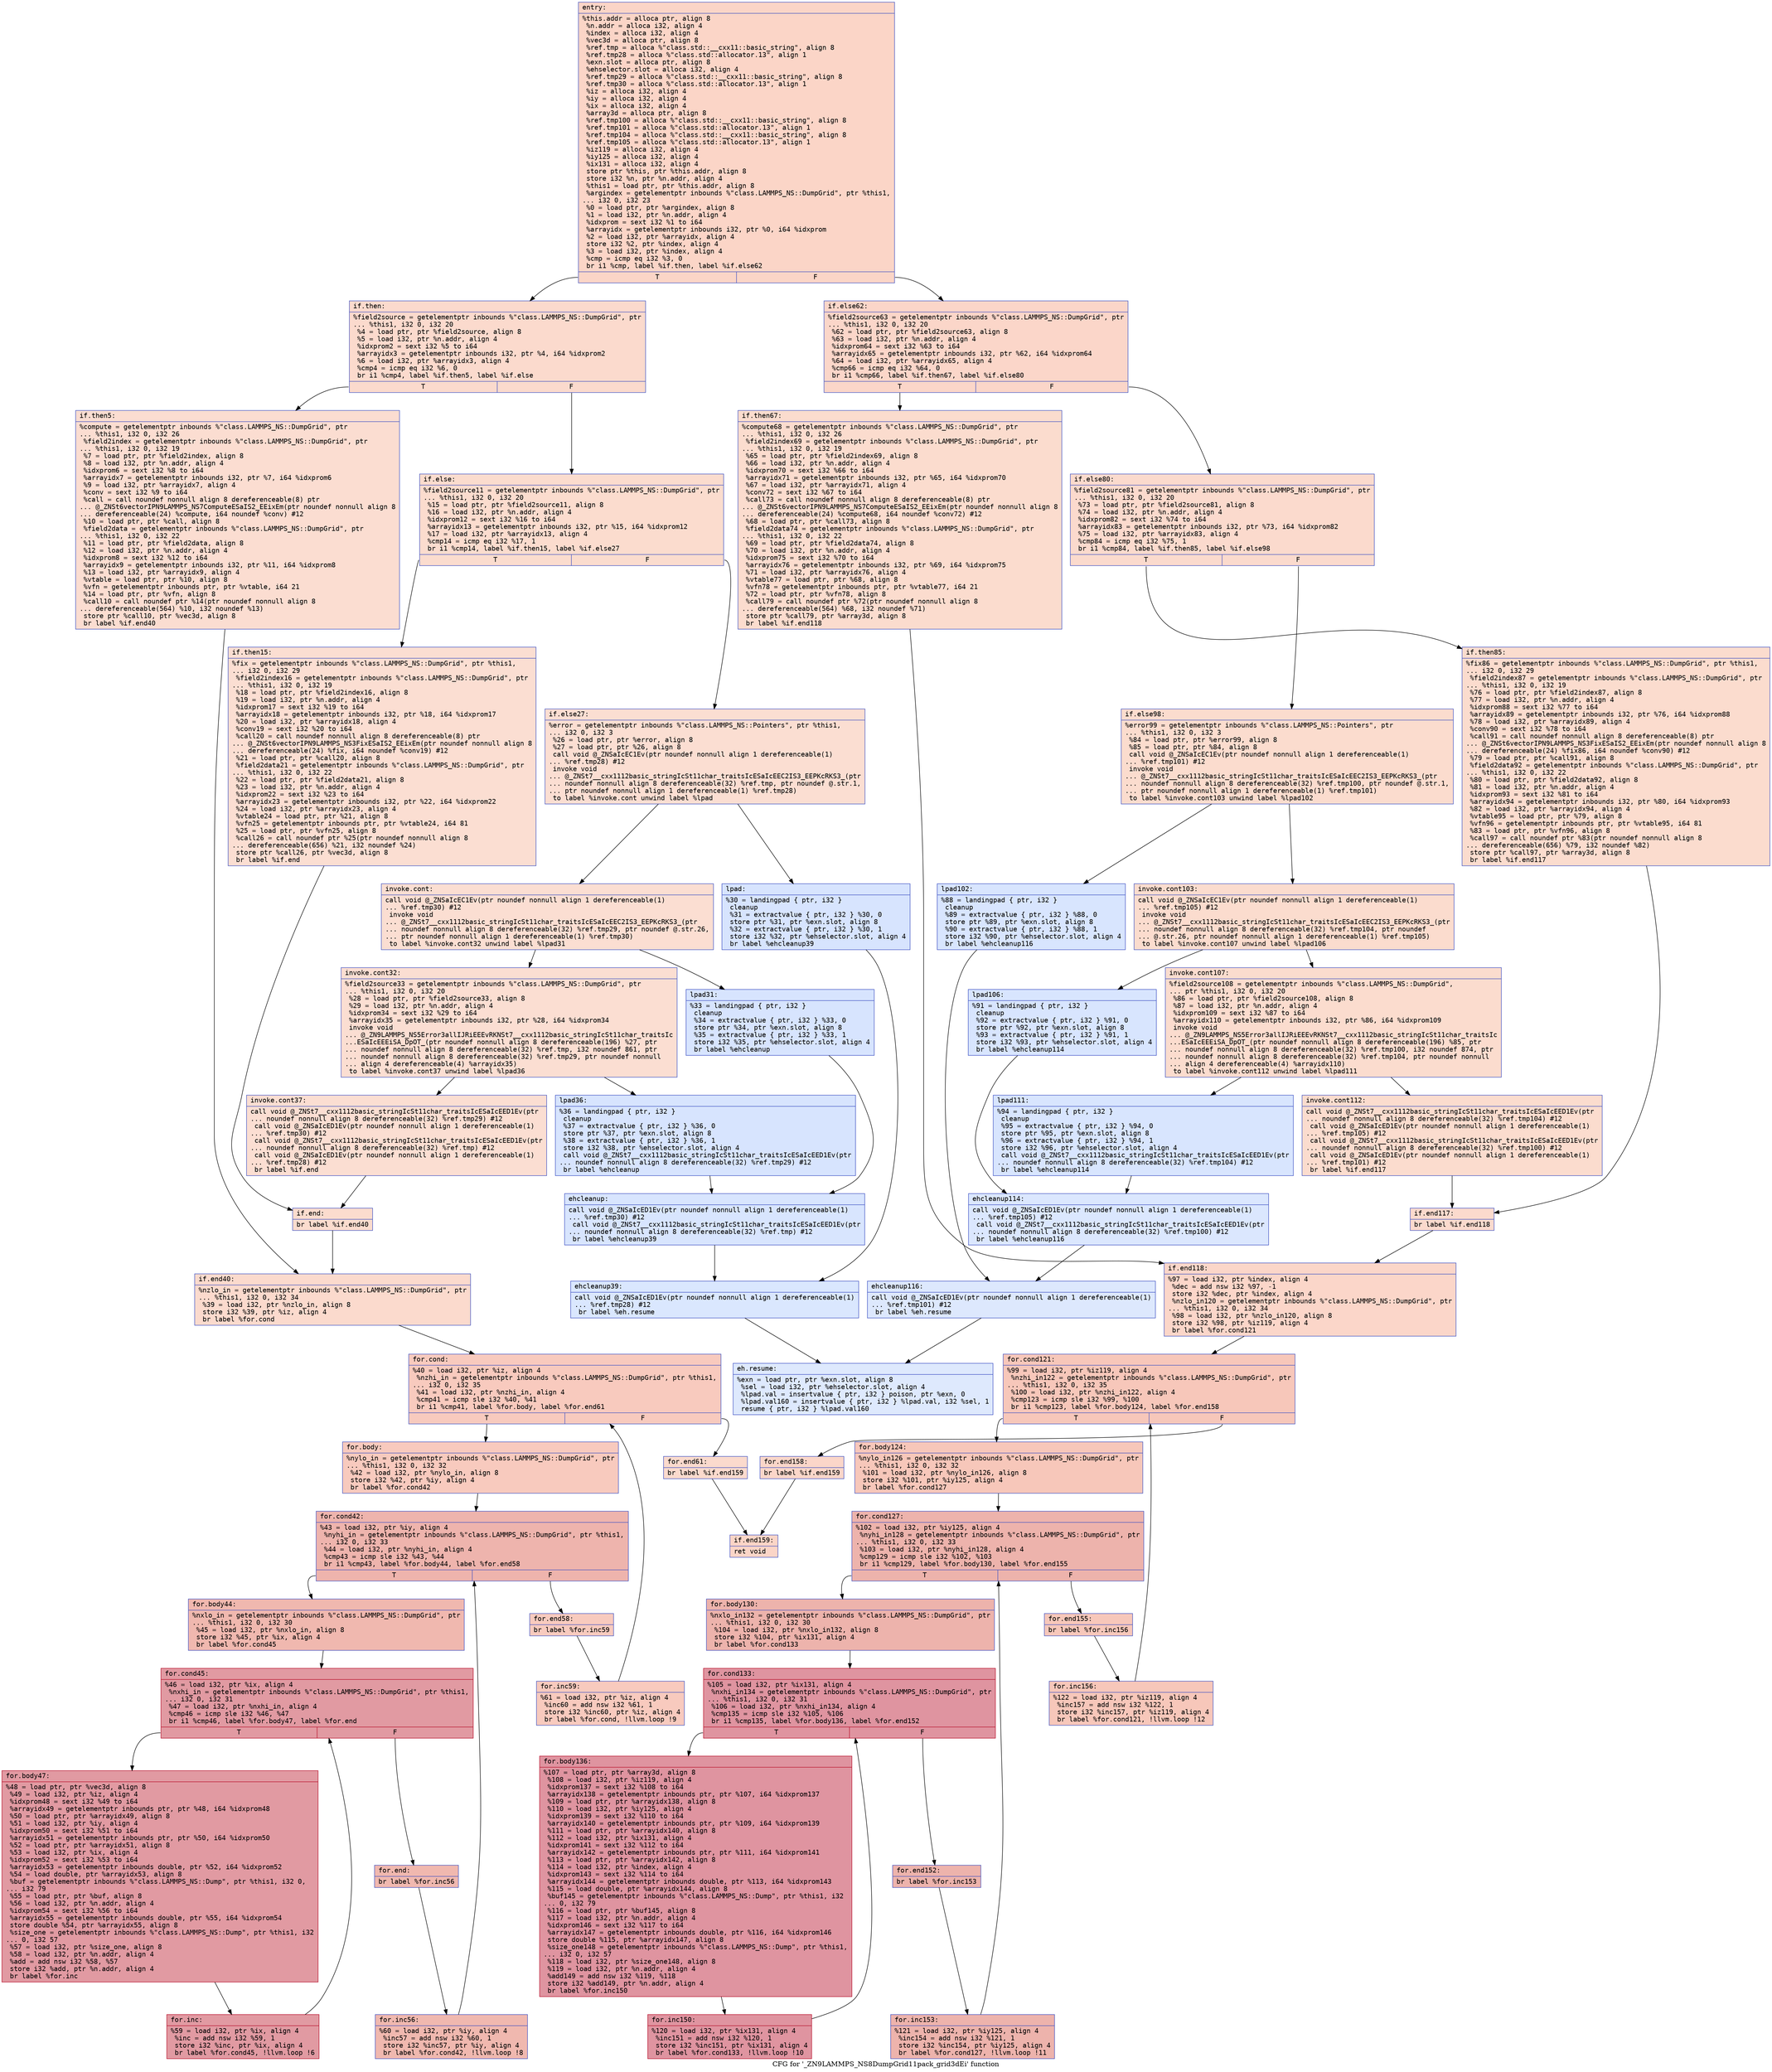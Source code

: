 digraph "CFG for '_ZN9LAMMPS_NS8DumpGrid11pack_grid3dEi' function" {
	label="CFG for '_ZN9LAMMPS_NS8DumpGrid11pack_grid3dEi' function";

	Node0x557f62ce13a0 [shape=record,color="#3d50c3ff", style=filled, fillcolor="#f5a08170" fontname="Courier",label="{entry:\l|  %this.addr = alloca ptr, align 8\l  %n.addr = alloca i32, align 4\l  %index = alloca i32, align 4\l  %vec3d = alloca ptr, align 8\l  %ref.tmp = alloca %\"class.std::__cxx11::basic_string\", align 8\l  %ref.tmp28 = alloca %\"class.std::allocator.13\", align 1\l  %exn.slot = alloca ptr, align 8\l  %ehselector.slot = alloca i32, align 4\l  %ref.tmp29 = alloca %\"class.std::__cxx11::basic_string\", align 8\l  %ref.tmp30 = alloca %\"class.std::allocator.13\", align 1\l  %iz = alloca i32, align 4\l  %iy = alloca i32, align 4\l  %ix = alloca i32, align 4\l  %array3d = alloca ptr, align 8\l  %ref.tmp100 = alloca %\"class.std::__cxx11::basic_string\", align 8\l  %ref.tmp101 = alloca %\"class.std::allocator.13\", align 1\l  %ref.tmp104 = alloca %\"class.std::__cxx11::basic_string\", align 8\l  %ref.tmp105 = alloca %\"class.std::allocator.13\", align 1\l  %iz119 = alloca i32, align 4\l  %iy125 = alloca i32, align 4\l  %ix131 = alloca i32, align 4\l  store ptr %this, ptr %this.addr, align 8\l  store i32 %n, ptr %n.addr, align 4\l  %this1 = load ptr, ptr %this.addr, align 8\l  %argindex = getelementptr inbounds %\"class.LAMMPS_NS::DumpGrid\", ptr %this1,\l... i32 0, i32 23\l  %0 = load ptr, ptr %argindex, align 8\l  %1 = load i32, ptr %n.addr, align 4\l  %idxprom = sext i32 %1 to i64\l  %arrayidx = getelementptr inbounds i32, ptr %0, i64 %idxprom\l  %2 = load i32, ptr %arrayidx, align 4\l  store i32 %2, ptr %index, align 4\l  %3 = load i32, ptr %index, align 4\l  %cmp = icmp eq i32 %3, 0\l  br i1 %cmp, label %if.then, label %if.else62\l|{<s0>T|<s1>F}}"];
	Node0x557f62ce13a0:s0 -> Node0x557f62ce43d0[tooltip="entry -> if.then\nProbability 37.50%" ];
	Node0x557f62ce13a0:s1 -> Node0x557f62ce4440[tooltip="entry -> if.else62\nProbability 62.50%" ];
	Node0x557f62ce43d0 [shape=record,color="#3d50c3ff", style=filled, fillcolor="#f7ac8e70" fontname="Courier",label="{if.then:\l|  %field2source = getelementptr inbounds %\"class.LAMMPS_NS::DumpGrid\", ptr\l... %this1, i32 0, i32 20\l  %4 = load ptr, ptr %field2source, align 8\l  %5 = load i32, ptr %n.addr, align 4\l  %idxprom2 = sext i32 %5 to i64\l  %arrayidx3 = getelementptr inbounds i32, ptr %4, i64 %idxprom2\l  %6 = load i32, ptr %arrayidx3, align 4\l  %cmp4 = icmp eq i32 %6, 0\l  br i1 %cmp4, label %if.then5, label %if.else\l|{<s0>T|<s1>F}}"];
	Node0x557f62ce43d0:s0 -> Node0x557f62ce4a00[tooltip="if.then -> if.then5\nProbability 37.50%" ];
	Node0x557f62ce43d0:s1 -> Node0x557f62ce4a80[tooltip="if.then -> if.else\nProbability 62.50%" ];
	Node0x557f62ce4a00 [shape=record,color="#3d50c3ff", style=filled, fillcolor="#f7b39670" fontname="Courier",label="{if.then5:\l|  %compute = getelementptr inbounds %\"class.LAMMPS_NS::DumpGrid\", ptr\l... %this1, i32 0, i32 26\l  %field2index = getelementptr inbounds %\"class.LAMMPS_NS::DumpGrid\", ptr\l... %this1, i32 0, i32 19\l  %7 = load ptr, ptr %field2index, align 8\l  %8 = load i32, ptr %n.addr, align 4\l  %idxprom6 = sext i32 %8 to i64\l  %arrayidx7 = getelementptr inbounds i32, ptr %7, i64 %idxprom6\l  %9 = load i32, ptr %arrayidx7, align 4\l  %conv = sext i32 %9 to i64\l  %call = call noundef nonnull align 8 dereferenceable(8) ptr\l... @_ZNSt6vectorIPN9LAMMPS_NS7ComputeESaIS2_EEixEm(ptr noundef nonnull align 8\l... dereferenceable(24) %compute, i64 noundef %conv) #12\l  %10 = load ptr, ptr %call, align 8\l  %field2data = getelementptr inbounds %\"class.LAMMPS_NS::DumpGrid\", ptr\l... %this1, i32 0, i32 22\l  %11 = load ptr, ptr %field2data, align 8\l  %12 = load i32, ptr %n.addr, align 4\l  %idxprom8 = sext i32 %12 to i64\l  %arrayidx9 = getelementptr inbounds i32, ptr %11, i64 %idxprom8\l  %13 = load i32, ptr %arrayidx9, align 4\l  %vtable = load ptr, ptr %10, align 8\l  %vfn = getelementptr inbounds ptr, ptr %vtable, i64 21\l  %14 = load ptr, ptr %vfn, align 8\l  %call10 = call noundef ptr %14(ptr noundef nonnull align 8\l... dereferenceable(564) %10, i32 noundef %13)\l  store ptr %call10, ptr %vec3d, align 8\l  br label %if.end40\l}"];
	Node0x557f62ce4a00 -> Node0x557f62ce3d70[tooltip="if.then5 -> if.end40\nProbability 100.00%" ];
	Node0x557f62ce4a80 [shape=record,color="#3d50c3ff", style=filled, fillcolor="#f7af9170" fontname="Courier",label="{if.else:\l|  %field2source11 = getelementptr inbounds %\"class.LAMMPS_NS::DumpGrid\", ptr\l... %this1, i32 0, i32 20\l  %15 = load ptr, ptr %field2source11, align 8\l  %16 = load i32, ptr %n.addr, align 4\l  %idxprom12 = sext i32 %16 to i64\l  %arrayidx13 = getelementptr inbounds i32, ptr %15, i64 %idxprom12\l  %17 = load i32, ptr %arrayidx13, align 4\l  %cmp14 = icmp eq i32 %17, 1\l  br i1 %cmp14, label %if.then15, label %if.else27\l|{<s0>T|<s1>F}}"];
	Node0x557f62ce4a80:s0 -> Node0x557f62ce6370[tooltip="if.else -> if.then15\nProbability 50.00%" ];
	Node0x557f62ce4a80:s1 -> Node0x557f62ce63f0[tooltip="if.else -> if.else27\nProbability 50.00%" ];
	Node0x557f62ce6370 [shape=record,color="#3d50c3ff", style=filled, fillcolor="#f7b59970" fontname="Courier",label="{if.then15:\l|  %fix = getelementptr inbounds %\"class.LAMMPS_NS::DumpGrid\", ptr %this1,\l... i32 0, i32 29\l  %field2index16 = getelementptr inbounds %\"class.LAMMPS_NS::DumpGrid\", ptr\l... %this1, i32 0, i32 19\l  %18 = load ptr, ptr %field2index16, align 8\l  %19 = load i32, ptr %n.addr, align 4\l  %idxprom17 = sext i32 %19 to i64\l  %arrayidx18 = getelementptr inbounds i32, ptr %18, i64 %idxprom17\l  %20 = load i32, ptr %arrayidx18, align 4\l  %conv19 = sext i32 %20 to i64\l  %call20 = call noundef nonnull align 8 dereferenceable(8) ptr\l... @_ZNSt6vectorIPN9LAMMPS_NS3FixESaIS2_EEixEm(ptr noundef nonnull align 8\l... dereferenceable(24) %fix, i64 noundef %conv19) #12\l  %21 = load ptr, ptr %call20, align 8\l  %field2data21 = getelementptr inbounds %\"class.LAMMPS_NS::DumpGrid\", ptr\l... %this1, i32 0, i32 22\l  %22 = load ptr, ptr %field2data21, align 8\l  %23 = load i32, ptr %n.addr, align 4\l  %idxprom22 = sext i32 %23 to i64\l  %arrayidx23 = getelementptr inbounds i32, ptr %22, i64 %idxprom22\l  %24 = load i32, ptr %arrayidx23, align 4\l  %vtable24 = load ptr, ptr %21, align 8\l  %vfn25 = getelementptr inbounds ptr, ptr %vtable24, i64 81\l  %25 = load ptr, ptr %vfn25, align 8\l  %call26 = call noundef ptr %25(ptr noundef nonnull align 8\l... dereferenceable(656) %21, i32 noundef %24)\l  store ptr %call26, ptr %vec3d, align 8\l  br label %if.end\l}"];
	Node0x557f62ce6370 -> Node0x557f62ce73e0[tooltip="if.then15 -> if.end\nProbability 100.00%" ];
	Node0x557f62ce63f0 [shape=record,color="#3d50c3ff", style=filled, fillcolor="#f7b59970" fontname="Courier",label="{if.else27:\l|  %error = getelementptr inbounds %\"class.LAMMPS_NS::Pointers\", ptr %this1,\l... i32 0, i32 3\l  %26 = load ptr, ptr %error, align 8\l  %27 = load ptr, ptr %26, align 8\l  call void @_ZNSaIcEC1Ev(ptr noundef nonnull align 1 dereferenceable(1)\l... %ref.tmp28) #12\l  invoke void\l... @_ZNSt7__cxx1112basic_stringIcSt11char_traitsIcESaIcEEC2IS3_EEPKcRKS3_(ptr\l... noundef nonnull align 8 dereferenceable(32) %ref.tmp, ptr noundef @.str.1,\l... ptr noundef nonnull align 1 dereferenceable(1) %ref.tmp28)\l          to label %invoke.cont unwind label %lpad\l}"];
	Node0x557f62ce63f0 -> Node0x557f62ce7800[tooltip="if.else27 -> invoke.cont\nProbability 100.00%" ];
	Node0x557f62ce63f0 -> Node0x557f62ce7880[tooltip="if.else27 -> lpad\nProbability 0.00%" ];
	Node0x557f62ce7800 [shape=record,color="#3d50c3ff", style=filled, fillcolor="#f7b59970" fontname="Courier",label="{invoke.cont:\l|  call void @_ZNSaIcEC1Ev(ptr noundef nonnull align 1 dereferenceable(1)\l... %ref.tmp30) #12\l  invoke void\l... @_ZNSt7__cxx1112basic_stringIcSt11char_traitsIcESaIcEEC2IS3_EEPKcRKS3_(ptr\l... noundef nonnull align 8 dereferenceable(32) %ref.tmp29, ptr noundef @.str.26,\l... ptr noundef nonnull align 1 dereferenceable(1) %ref.tmp30)\l          to label %invoke.cont32 unwind label %lpad31\l}"];
	Node0x557f62ce7800 -> Node0x557f62ce7ba0[tooltip="invoke.cont -> invoke.cont32\nProbability 100.00%" ];
	Node0x557f62ce7800 -> Node0x557f62ce7bf0[tooltip="invoke.cont -> lpad31\nProbability 0.00%" ];
	Node0x557f62ce7ba0 [shape=record,color="#3d50c3ff", style=filled, fillcolor="#f7b59970" fontname="Courier",label="{invoke.cont32:\l|  %field2source33 = getelementptr inbounds %\"class.LAMMPS_NS::DumpGrid\", ptr\l... %this1, i32 0, i32 20\l  %28 = load ptr, ptr %field2source33, align 8\l  %29 = load i32, ptr %n.addr, align 4\l  %idxprom34 = sext i32 %29 to i64\l  %arrayidx35 = getelementptr inbounds i32, ptr %28, i64 %idxprom34\l  invoke void\l... @_ZN9LAMMPS_NS5Error3allIJRiEEEvRKNSt7__cxx1112basic_stringIcSt11char_traitsIc\l...ESaIcEEEiSA_DpOT_(ptr noundef nonnull align 8 dereferenceable(196) %27, ptr\l... noundef nonnull align 8 dereferenceable(32) %ref.tmp, i32 noundef 861, ptr\l... noundef nonnull align 8 dereferenceable(32) %ref.tmp29, ptr noundef nonnull\l... align 4 dereferenceable(4) %arrayidx35)\l          to label %invoke.cont37 unwind label %lpad36\l}"];
	Node0x557f62ce7ba0 -> Node0x557f62ce7b50[tooltip="invoke.cont32 -> invoke.cont37\nProbability 100.00%" ];
	Node0x557f62ce7ba0 -> Node0x557f62ce8220[tooltip="invoke.cont32 -> lpad36\nProbability 0.00%" ];
	Node0x557f62ce7b50 [shape=record,color="#3d50c3ff", style=filled, fillcolor="#f7b59970" fontname="Courier",label="{invoke.cont37:\l|  call void @_ZNSt7__cxx1112basic_stringIcSt11char_traitsIcESaIcEED1Ev(ptr\l... noundef nonnull align 8 dereferenceable(32) %ref.tmp29) #12\l  call void @_ZNSaIcED1Ev(ptr noundef nonnull align 1 dereferenceable(1)\l... %ref.tmp30) #12\l  call void @_ZNSt7__cxx1112basic_stringIcSt11char_traitsIcESaIcEED1Ev(ptr\l... noundef nonnull align 8 dereferenceable(32) %ref.tmp) #12\l  call void @_ZNSaIcED1Ev(ptr noundef nonnull align 1 dereferenceable(1)\l... %ref.tmp28) #12\l  br label %if.end\l}"];
	Node0x557f62ce7b50 -> Node0x557f62ce73e0[tooltip="invoke.cont37 -> if.end\nProbability 100.00%" ];
	Node0x557f62ce7880 [shape=record,color="#3d50c3ff", style=filled, fillcolor="#a5c3fe70" fontname="Courier",label="{lpad:\l|  %30 = landingpad \{ ptr, i32 \}\l          cleanup\l  %31 = extractvalue \{ ptr, i32 \} %30, 0\l  store ptr %31, ptr %exn.slot, align 8\l  %32 = extractvalue \{ ptr, i32 \} %30, 1\l  store i32 %32, ptr %ehselector.slot, align 4\l  br label %ehcleanup39\l}"];
	Node0x557f62ce7880 -> Node0x557f62ce8bc0[tooltip="lpad -> ehcleanup39\nProbability 100.00%" ];
	Node0x557f62ce7bf0 [shape=record,color="#3d50c3ff", style=filled, fillcolor="#a5c3fe70" fontname="Courier",label="{lpad31:\l|  %33 = landingpad \{ ptr, i32 \}\l          cleanup\l  %34 = extractvalue \{ ptr, i32 \} %33, 0\l  store ptr %34, ptr %exn.slot, align 8\l  %35 = extractvalue \{ ptr, i32 \} %33, 1\l  store i32 %35, ptr %ehselector.slot, align 4\l  br label %ehcleanup\l}"];
	Node0x557f62ce7bf0 -> Node0x557f62ce8ec0[tooltip="lpad31 -> ehcleanup\nProbability 100.00%" ];
	Node0x557f62ce8220 [shape=record,color="#3d50c3ff", style=filled, fillcolor="#a5c3fe70" fontname="Courier",label="{lpad36:\l|  %36 = landingpad \{ ptr, i32 \}\l          cleanup\l  %37 = extractvalue \{ ptr, i32 \} %36, 0\l  store ptr %37, ptr %exn.slot, align 8\l  %38 = extractvalue \{ ptr, i32 \} %36, 1\l  store i32 %38, ptr %ehselector.slot, align 4\l  call void @_ZNSt7__cxx1112basic_stringIcSt11char_traitsIcESaIcEED1Ev(ptr\l... noundef nonnull align 8 dereferenceable(32) %ref.tmp29) #12\l  br label %ehcleanup\l}"];
	Node0x557f62ce8220 -> Node0x557f62ce8ec0[tooltip="lpad36 -> ehcleanup\nProbability 100.00%" ];
	Node0x557f62ce8ec0 [shape=record,color="#3d50c3ff", style=filled, fillcolor="#a7c5fe70" fontname="Courier",label="{ehcleanup:\l|  call void @_ZNSaIcED1Ev(ptr noundef nonnull align 1 dereferenceable(1)\l... %ref.tmp30) #12\l  call void @_ZNSt7__cxx1112basic_stringIcSt11char_traitsIcESaIcEED1Ev(ptr\l... noundef nonnull align 8 dereferenceable(32) %ref.tmp) #12\l  br label %ehcleanup39\l}"];
	Node0x557f62ce8ec0 -> Node0x557f62ce8bc0[tooltip="ehcleanup -> ehcleanup39\nProbability 100.00%" ];
	Node0x557f62ce8bc0 [shape=record,color="#3d50c3ff", style=filled, fillcolor="#abc8fd70" fontname="Courier",label="{ehcleanup39:\l|  call void @_ZNSaIcED1Ev(ptr noundef nonnull align 1 dereferenceable(1)\l... %ref.tmp28) #12\l  br label %eh.resume\l}"];
	Node0x557f62ce8bc0 -> Node0x557f62ce97d0[tooltip="ehcleanup39 -> eh.resume\nProbability 100.00%" ];
	Node0x557f62ce73e0 [shape=record,color="#3d50c3ff", style=filled, fillcolor="#f7af9170" fontname="Courier",label="{if.end:\l|  br label %if.end40\l}"];
	Node0x557f62ce73e0 -> Node0x557f62ce3d70[tooltip="if.end -> if.end40\nProbability 100.00%" ];
	Node0x557f62ce3d70 [shape=record,color="#3d50c3ff", style=filled, fillcolor="#f7ac8e70" fontname="Courier",label="{if.end40:\l|  %nzlo_in = getelementptr inbounds %\"class.LAMMPS_NS::DumpGrid\", ptr\l... %this1, i32 0, i32 34\l  %39 = load i32, ptr %nzlo_in, align 8\l  store i32 %39, ptr %iz, align 4\l  br label %for.cond\l}"];
	Node0x557f62ce3d70 -> Node0x557f62ce9ae0[tooltip="if.end40 -> for.cond\nProbability 100.00%" ];
	Node0x557f62ce9ae0 [shape=record,color="#3d50c3ff", style=filled, fillcolor="#ef886b70" fontname="Courier",label="{for.cond:\l|  %40 = load i32, ptr %iz, align 4\l  %nzhi_in = getelementptr inbounds %\"class.LAMMPS_NS::DumpGrid\", ptr %this1,\l... i32 0, i32 35\l  %41 = load i32, ptr %nzhi_in, align 4\l  %cmp41 = icmp sle i32 %40, %41\l  br i1 %cmp41, label %for.body, label %for.end61\l|{<s0>T|<s1>F}}"];
	Node0x557f62ce9ae0:s0 -> Node0x557f62ce9e60[tooltip="for.cond -> for.body\nProbability 96.88%" ];
	Node0x557f62ce9ae0:s1 -> Node0x557f62ce9ee0[tooltip="for.cond -> for.end61\nProbability 3.12%" ];
	Node0x557f62ce9e60 [shape=record,color="#3d50c3ff", style=filled, fillcolor="#ef886b70" fontname="Courier",label="{for.body:\l|  %nylo_in = getelementptr inbounds %\"class.LAMMPS_NS::DumpGrid\", ptr\l... %this1, i32 0, i32 32\l  %42 = load i32, ptr %nylo_in, align 8\l  store i32 %42, ptr %iy, align 4\l  br label %for.cond42\l}"];
	Node0x557f62ce9e60 -> Node0x557f62cea210[tooltip="for.body -> for.cond42\nProbability 100.00%" ];
	Node0x557f62cea210 [shape=record,color="#3d50c3ff", style=filled, fillcolor="#d8564670" fontname="Courier",label="{for.cond42:\l|  %43 = load i32, ptr %iy, align 4\l  %nyhi_in = getelementptr inbounds %\"class.LAMMPS_NS::DumpGrid\", ptr %this1,\l... i32 0, i32 33\l  %44 = load i32, ptr %nyhi_in, align 4\l  %cmp43 = icmp sle i32 %43, %44\l  br i1 %cmp43, label %for.body44, label %for.end58\l|{<s0>T|<s1>F}}"];
	Node0x557f62cea210:s0 -> Node0x557f62cea590[tooltip="for.cond42 -> for.body44\nProbability 96.88%" ];
	Node0x557f62cea210:s1 -> Node0x557f62cea610[tooltip="for.cond42 -> for.end58\nProbability 3.12%" ];
	Node0x557f62cea590 [shape=record,color="#3d50c3ff", style=filled, fillcolor="#dc5d4a70" fontname="Courier",label="{for.body44:\l|  %nxlo_in = getelementptr inbounds %\"class.LAMMPS_NS::DumpGrid\", ptr\l... %this1, i32 0, i32 30\l  %45 = load i32, ptr %nxlo_in, align 8\l  store i32 %45, ptr %ix, align 4\l  br label %for.cond45\l}"];
	Node0x557f62cea590 -> Node0x557f62cea940[tooltip="for.body44 -> for.cond45\nProbability 100.00%" ];
	Node0x557f62cea940 [shape=record,color="#b70d28ff", style=filled, fillcolor="#bb1b2c70" fontname="Courier",label="{for.cond45:\l|  %46 = load i32, ptr %ix, align 4\l  %nxhi_in = getelementptr inbounds %\"class.LAMMPS_NS::DumpGrid\", ptr %this1,\l... i32 0, i32 31\l  %47 = load i32, ptr %nxhi_in, align 4\l  %cmp46 = icmp sle i32 %46, %47\l  br i1 %cmp46, label %for.body47, label %for.end\l|{<s0>T|<s1>F}}"];
	Node0x557f62cea940:s0 -> Node0x557f62ce5b80[tooltip="for.cond45 -> for.body47\nProbability 96.88%" ];
	Node0x557f62cea940:s1 -> Node0x557f62ce5c00[tooltip="for.cond45 -> for.end\nProbability 3.12%" ];
	Node0x557f62ce5b80 [shape=record,color="#b70d28ff", style=filled, fillcolor="#bb1b2c70" fontname="Courier",label="{for.body47:\l|  %48 = load ptr, ptr %vec3d, align 8\l  %49 = load i32, ptr %iz, align 4\l  %idxprom48 = sext i32 %49 to i64\l  %arrayidx49 = getelementptr inbounds ptr, ptr %48, i64 %idxprom48\l  %50 = load ptr, ptr %arrayidx49, align 8\l  %51 = load i32, ptr %iy, align 4\l  %idxprom50 = sext i32 %51 to i64\l  %arrayidx51 = getelementptr inbounds ptr, ptr %50, i64 %idxprom50\l  %52 = load ptr, ptr %arrayidx51, align 8\l  %53 = load i32, ptr %ix, align 4\l  %idxprom52 = sext i32 %53 to i64\l  %arrayidx53 = getelementptr inbounds double, ptr %52, i64 %idxprom52\l  %54 = load double, ptr %arrayidx53, align 8\l  %buf = getelementptr inbounds %\"class.LAMMPS_NS::Dump\", ptr %this1, i32 0,\l... i32 79\l  %55 = load ptr, ptr %buf, align 8\l  %56 = load i32, ptr %n.addr, align 4\l  %idxprom54 = sext i32 %56 to i64\l  %arrayidx55 = getelementptr inbounds double, ptr %55, i64 %idxprom54\l  store double %54, ptr %arrayidx55, align 8\l  %size_one = getelementptr inbounds %\"class.LAMMPS_NS::Dump\", ptr %this1, i32\l... 0, i32 57\l  %57 = load i32, ptr %size_one, align 8\l  %58 = load i32, ptr %n.addr, align 4\l  %add = add nsw i32 %58, %57\l  store i32 %add, ptr %n.addr, align 4\l  br label %for.inc\l}"];
	Node0x557f62ce5b80 -> Node0x557f62cecbd0[tooltip="for.body47 -> for.inc\nProbability 100.00%" ];
	Node0x557f62cecbd0 [shape=record,color="#b70d28ff", style=filled, fillcolor="#bb1b2c70" fontname="Courier",label="{for.inc:\l|  %59 = load i32, ptr %ix, align 4\l  %inc = add nsw i32 %59, 1\l  store i32 %inc, ptr %ix, align 4\l  br label %for.cond45, !llvm.loop !6\l}"];
	Node0x557f62cecbd0 -> Node0x557f62cea940[tooltip="for.inc -> for.cond45\nProbability 100.00%" ];
	Node0x557f62ce5c00 [shape=record,color="#3d50c3ff", style=filled, fillcolor="#dc5d4a70" fontname="Courier",label="{for.end:\l|  br label %for.inc56\l}"];
	Node0x557f62ce5c00 -> Node0x557f62cecfc0[tooltip="for.end -> for.inc56\nProbability 100.00%" ];
	Node0x557f62cecfc0 [shape=record,color="#3d50c3ff", style=filled, fillcolor="#dc5d4a70" fontname="Courier",label="{for.inc56:\l|  %60 = load i32, ptr %iy, align 4\l  %inc57 = add nsw i32 %60, 1\l  store i32 %inc57, ptr %iy, align 4\l  br label %for.cond42, !llvm.loop !8\l}"];
	Node0x557f62cecfc0 -> Node0x557f62cea210[tooltip="for.inc56 -> for.cond42\nProbability 100.00%" ];
	Node0x557f62cea610 [shape=record,color="#3d50c3ff", style=filled, fillcolor="#ef886b70" fontname="Courier",label="{for.end58:\l|  br label %for.inc59\l}"];
	Node0x557f62cea610 -> Node0x557f62ced440[tooltip="for.end58 -> for.inc59\nProbability 100.00%" ];
	Node0x557f62ced440 [shape=record,color="#3d50c3ff", style=filled, fillcolor="#ef886b70" fontname="Courier",label="{for.inc59:\l|  %61 = load i32, ptr %iz, align 4\l  %inc60 = add nsw i32 %61, 1\l  store i32 %inc60, ptr %iz, align 4\l  br label %for.cond, !llvm.loop !9\l}"];
	Node0x557f62ced440 -> Node0x557f62ce9ae0[tooltip="for.inc59 -> for.cond\nProbability 100.00%" ];
	Node0x557f62ce9ee0 [shape=record,color="#3d50c3ff", style=filled, fillcolor="#f7ac8e70" fontname="Courier",label="{for.end61:\l|  br label %if.end159\l}"];
	Node0x557f62ce9ee0 -> Node0x557f62ced8c0[tooltip="for.end61 -> if.end159\nProbability 100.00%" ];
	Node0x557f62ce4440 [shape=record,color="#3d50c3ff", style=filled, fillcolor="#f6a38570" fontname="Courier",label="{if.else62:\l|  %field2source63 = getelementptr inbounds %\"class.LAMMPS_NS::DumpGrid\", ptr\l... %this1, i32 0, i32 20\l  %62 = load ptr, ptr %field2source63, align 8\l  %63 = load i32, ptr %n.addr, align 4\l  %idxprom64 = sext i32 %63 to i64\l  %arrayidx65 = getelementptr inbounds i32, ptr %62, i64 %idxprom64\l  %64 = load i32, ptr %arrayidx65, align 4\l  %cmp66 = icmp eq i32 %64, 0\l  br i1 %cmp66, label %if.then67, label %if.else80\l|{<s0>T|<s1>F}}"];
	Node0x557f62ce4440:s0 -> Node0x557f62cede40[tooltip="if.else62 -> if.then67\nProbability 37.50%" ];
	Node0x557f62ce4440:s1 -> Node0x557f62cedec0[tooltip="if.else62 -> if.else80\nProbability 62.50%" ];
	Node0x557f62cede40 [shape=record,color="#3d50c3ff", style=filled, fillcolor="#f7af9170" fontname="Courier",label="{if.then67:\l|  %compute68 = getelementptr inbounds %\"class.LAMMPS_NS::DumpGrid\", ptr\l... %this1, i32 0, i32 26\l  %field2index69 = getelementptr inbounds %\"class.LAMMPS_NS::DumpGrid\", ptr\l... %this1, i32 0, i32 19\l  %65 = load ptr, ptr %field2index69, align 8\l  %66 = load i32, ptr %n.addr, align 4\l  %idxprom70 = sext i32 %66 to i64\l  %arrayidx71 = getelementptr inbounds i32, ptr %65, i64 %idxprom70\l  %67 = load i32, ptr %arrayidx71, align 4\l  %conv72 = sext i32 %67 to i64\l  %call73 = call noundef nonnull align 8 dereferenceable(8) ptr\l... @_ZNSt6vectorIPN9LAMMPS_NS7ComputeESaIS2_EEixEm(ptr noundef nonnull align 8\l... dereferenceable(24) %compute68, i64 noundef %conv72) #12\l  %68 = load ptr, ptr %call73, align 8\l  %field2data74 = getelementptr inbounds %\"class.LAMMPS_NS::DumpGrid\", ptr\l... %this1, i32 0, i32 22\l  %69 = load ptr, ptr %field2data74, align 8\l  %70 = load i32, ptr %n.addr, align 4\l  %idxprom75 = sext i32 %70 to i64\l  %arrayidx76 = getelementptr inbounds i32, ptr %69, i64 %idxprom75\l  %71 = load i32, ptr %arrayidx76, align 4\l  %vtable77 = load ptr, ptr %68, align 8\l  %vfn78 = getelementptr inbounds ptr, ptr %vtable77, i64 21\l  %72 = load ptr, ptr %vfn78, align 8\l  %call79 = call noundef ptr %72(ptr noundef nonnull align 8\l... dereferenceable(564) %68, i32 noundef %71)\l  store ptr %call79, ptr %array3d, align 8\l  br label %if.end118\l}"];
	Node0x557f62cede40 -> Node0x557f62ceef60[tooltip="if.then67 -> if.end118\nProbability 100.00%" ];
	Node0x557f62cedec0 [shape=record,color="#3d50c3ff", style=filled, fillcolor="#f7ac8e70" fontname="Courier",label="{if.else80:\l|  %field2source81 = getelementptr inbounds %\"class.LAMMPS_NS::DumpGrid\", ptr\l... %this1, i32 0, i32 20\l  %73 = load ptr, ptr %field2source81, align 8\l  %74 = load i32, ptr %n.addr, align 4\l  %idxprom82 = sext i32 %74 to i64\l  %arrayidx83 = getelementptr inbounds i32, ptr %73, i64 %idxprom82\l  %75 = load i32, ptr %arrayidx83, align 4\l  %cmp84 = icmp eq i32 %75, 1\l  br i1 %cmp84, label %if.then85, label %if.else98\l|{<s0>T|<s1>F}}"];
	Node0x557f62cedec0:s0 -> Node0x557f62cef4c0[tooltip="if.else80 -> if.then85\nProbability 50.00%" ];
	Node0x557f62cedec0:s1 -> Node0x557f62cef540[tooltip="if.else80 -> if.else98\nProbability 50.00%" ];
	Node0x557f62cef4c0 [shape=record,color="#3d50c3ff", style=filled, fillcolor="#f7af9170" fontname="Courier",label="{if.then85:\l|  %fix86 = getelementptr inbounds %\"class.LAMMPS_NS::DumpGrid\", ptr %this1,\l... i32 0, i32 29\l  %field2index87 = getelementptr inbounds %\"class.LAMMPS_NS::DumpGrid\", ptr\l... %this1, i32 0, i32 19\l  %76 = load ptr, ptr %field2index87, align 8\l  %77 = load i32, ptr %n.addr, align 4\l  %idxprom88 = sext i32 %77 to i64\l  %arrayidx89 = getelementptr inbounds i32, ptr %76, i64 %idxprom88\l  %78 = load i32, ptr %arrayidx89, align 4\l  %conv90 = sext i32 %78 to i64\l  %call91 = call noundef nonnull align 8 dereferenceable(8) ptr\l... @_ZNSt6vectorIPN9LAMMPS_NS3FixESaIS2_EEixEm(ptr noundef nonnull align 8\l... dereferenceable(24) %fix86, i64 noundef %conv90) #12\l  %79 = load ptr, ptr %call91, align 8\l  %field2data92 = getelementptr inbounds %\"class.LAMMPS_NS::DumpGrid\", ptr\l... %this1, i32 0, i32 22\l  %80 = load ptr, ptr %field2data92, align 8\l  %81 = load i32, ptr %n.addr, align 4\l  %idxprom93 = sext i32 %81 to i64\l  %arrayidx94 = getelementptr inbounds i32, ptr %80, i64 %idxprom93\l  %82 = load i32, ptr %arrayidx94, align 4\l  %vtable95 = load ptr, ptr %79, align 8\l  %vfn96 = getelementptr inbounds ptr, ptr %vtable95, i64 81\l  %83 = load ptr, ptr %vfn96, align 8\l  %call97 = call noundef ptr %83(ptr noundef nonnull align 8\l... dereferenceable(656) %79, i32 noundef %82)\l  store ptr %call97, ptr %array3d, align 8\l  br label %if.end117\l}"];
	Node0x557f62cef4c0 -> Node0x557f62cf0550[tooltip="if.then85 -> if.end117\nProbability 100.00%" ];
	Node0x557f62cef540 [shape=record,color="#3d50c3ff", style=filled, fillcolor="#f7af9170" fontname="Courier",label="{if.else98:\l|  %error99 = getelementptr inbounds %\"class.LAMMPS_NS::Pointers\", ptr\l... %this1, i32 0, i32 3\l  %84 = load ptr, ptr %error99, align 8\l  %85 = load ptr, ptr %84, align 8\l  call void @_ZNSaIcEC1Ev(ptr noundef nonnull align 1 dereferenceable(1)\l... %ref.tmp101) #12\l  invoke void\l... @_ZNSt7__cxx1112basic_stringIcSt11char_traitsIcESaIcEEC2IS3_EEPKcRKS3_(ptr\l... noundef nonnull align 8 dereferenceable(32) %ref.tmp100, ptr noundef @.str.1,\l... ptr noundef nonnull align 1 dereferenceable(1) %ref.tmp101)\l          to label %invoke.cont103 unwind label %lpad102\l}"];
	Node0x557f62cef540 -> Node0x557f62cf0980[tooltip="if.else98 -> invoke.cont103\nProbability 100.00%" ];
	Node0x557f62cef540 -> Node0x557f62cf0a00[tooltip="if.else98 -> lpad102\nProbability 0.00%" ];
	Node0x557f62cf0980 [shape=record,color="#3d50c3ff", style=filled, fillcolor="#f7af9170" fontname="Courier",label="{invoke.cont103:\l|  call void @_ZNSaIcEC1Ev(ptr noundef nonnull align 1 dereferenceable(1)\l... %ref.tmp105) #12\l  invoke void\l... @_ZNSt7__cxx1112basic_stringIcSt11char_traitsIcESaIcEEC2IS3_EEPKcRKS3_(ptr\l... noundef nonnull align 8 dereferenceable(32) %ref.tmp104, ptr noundef\l... @.str.26, ptr noundef nonnull align 1 dereferenceable(1) %ref.tmp105)\l          to label %invoke.cont107 unwind label %lpad106\l}"];
	Node0x557f62cf0980 -> Node0x557f62cf0d20[tooltip="invoke.cont103 -> invoke.cont107\nProbability 100.00%" ];
	Node0x557f62cf0980 -> Node0x557f62cf0d70[tooltip="invoke.cont103 -> lpad106\nProbability 0.00%" ];
	Node0x557f62cf0d20 [shape=record,color="#3d50c3ff", style=filled, fillcolor="#f7af9170" fontname="Courier",label="{invoke.cont107:\l|  %field2source108 = getelementptr inbounds %\"class.LAMMPS_NS::DumpGrid\",\l... ptr %this1, i32 0, i32 20\l  %86 = load ptr, ptr %field2source108, align 8\l  %87 = load i32, ptr %n.addr, align 4\l  %idxprom109 = sext i32 %87 to i64\l  %arrayidx110 = getelementptr inbounds i32, ptr %86, i64 %idxprom109\l  invoke void\l... @_ZN9LAMMPS_NS5Error3allIJRiEEEvRKNSt7__cxx1112basic_stringIcSt11char_traitsIc\l...ESaIcEEEiSA_DpOT_(ptr noundef nonnull align 8 dereferenceable(196) %85, ptr\l... noundef nonnull align 8 dereferenceable(32) %ref.tmp100, i32 noundef 874, ptr\l... noundef nonnull align 8 dereferenceable(32) %ref.tmp104, ptr noundef nonnull\l... align 4 dereferenceable(4) %arrayidx110)\l          to label %invoke.cont112 unwind label %lpad111\l}"];
	Node0x557f62cf0d20 -> Node0x557f62cf0cd0[tooltip="invoke.cont107 -> invoke.cont112\nProbability 100.00%" ];
	Node0x557f62cf0d20 -> Node0x557f62cf1400[tooltip="invoke.cont107 -> lpad111\nProbability 0.00%" ];
	Node0x557f62cf0cd0 [shape=record,color="#3d50c3ff", style=filled, fillcolor="#f7af9170" fontname="Courier",label="{invoke.cont112:\l|  call void @_ZNSt7__cxx1112basic_stringIcSt11char_traitsIcESaIcEED1Ev(ptr\l... noundef nonnull align 8 dereferenceable(32) %ref.tmp104) #12\l  call void @_ZNSaIcED1Ev(ptr noundef nonnull align 1 dereferenceable(1)\l... %ref.tmp105) #12\l  call void @_ZNSt7__cxx1112basic_stringIcSt11char_traitsIcESaIcEED1Ev(ptr\l... noundef nonnull align 8 dereferenceable(32) %ref.tmp100) #12\l  call void @_ZNSaIcED1Ev(ptr noundef nonnull align 1 dereferenceable(1)\l... %ref.tmp101) #12\l  br label %if.end117\l}"];
	Node0x557f62cf0cd0 -> Node0x557f62cf0550[tooltip="invoke.cont112 -> if.end117\nProbability 100.00%" ];
	Node0x557f62cf0a00 [shape=record,color="#3d50c3ff", style=filled, fillcolor="#a7c5fe70" fontname="Courier",label="{lpad102:\l|  %88 = landingpad \{ ptr, i32 \}\l          cleanup\l  %89 = extractvalue \{ ptr, i32 \} %88, 0\l  store ptr %89, ptr %exn.slot, align 8\l  %90 = extractvalue \{ ptr, i32 \} %88, 1\l  store i32 %90, ptr %ehselector.slot, align 4\l  br label %ehcleanup116\l}"];
	Node0x557f62cf0a00 -> Node0x557f62cf1da0[tooltip="lpad102 -> ehcleanup116\nProbability 100.00%" ];
	Node0x557f62cf0d70 [shape=record,color="#3d50c3ff", style=filled, fillcolor="#a7c5fe70" fontname="Courier",label="{lpad106:\l|  %91 = landingpad \{ ptr, i32 \}\l          cleanup\l  %92 = extractvalue \{ ptr, i32 \} %91, 0\l  store ptr %92, ptr %exn.slot, align 8\l  %93 = extractvalue \{ ptr, i32 \} %91, 1\l  store i32 %93, ptr %ehselector.slot, align 4\l  br label %ehcleanup114\l}"];
	Node0x557f62cf0d70 -> Node0x557f62cf20a0[tooltip="lpad106 -> ehcleanup114\nProbability 100.00%" ];
	Node0x557f62cf1400 [shape=record,color="#3d50c3ff", style=filled, fillcolor="#a7c5fe70" fontname="Courier",label="{lpad111:\l|  %94 = landingpad \{ ptr, i32 \}\l          cleanup\l  %95 = extractvalue \{ ptr, i32 \} %94, 0\l  store ptr %95, ptr %exn.slot, align 8\l  %96 = extractvalue \{ ptr, i32 \} %94, 1\l  store i32 %96, ptr %ehselector.slot, align 4\l  call void @_ZNSt7__cxx1112basic_stringIcSt11char_traitsIcESaIcEED1Ev(ptr\l... noundef nonnull align 8 dereferenceable(32) %ref.tmp104) #12\l  br label %ehcleanup114\l}"];
	Node0x557f62cf1400 -> Node0x557f62cf20a0[tooltip="lpad111 -> ehcleanup114\nProbability 100.00%" ];
	Node0x557f62cf20a0 [shape=record,color="#3d50c3ff", style=filled, fillcolor="#aec9fc70" fontname="Courier",label="{ehcleanup114:\l|  call void @_ZNSaIcED1Ev(ptr noundef nonnull align 1 dereferenceable(1)\l... %ref.tmp105) #12\l  call void @_ZNSt7__cxx1112basic_stringIcSt11char_traitsIcESaIcEED1Ev(ptr\l... noundef nonnull align 8 dereferenceable(32) %ref.tmp100) #12\l  br label %ehcleanup116\l}"];
	Node0x557f62cf20a0 -> Node0x557f62cf1da0[tooltip="ehcleanup114 -> ehcleanup116\nProbability 100.00%" ];
	Node0x557f62cf1da0 [shape=record,color="#3d50c3ff", style=filled, fillcolor="#b2ccfb70" fontname="Courier",label="{ehcleanup116:\l|  call void @_ZNSaIcED1Ev(ptr noundef nonnull align 1 dereferenceable(1)\l... %ref.tmp101) #12\l  br label %eh.resume\l}"];
	Node0x557f62cf1da0 -> Node0x557f62ce97d0[tooltip="ehcleanup116 -> eh.resume\nProbability 100.00%" ];
	Node0x557f62cf0550 [shape=record,color="#3d50c3ff", style=filled, fillcolor="#f7ac8e70" fontname="Courier",label="{if.end117:\l|  br label %if.end118\l}"];
	Node0x557f62cf0550 -> Node0x557f62ceef60[tooltip="if.end117 -> if.end118\nProbability 100.00%" ];
	Node0x557f62ceef60 [shape=record,color="#3d50c3ff", style=filled, fillcolor="#f6a38570" fontname="Courier",label="{if.end118:\l|  %97 = load i32, ptr %index, align 4\l  %dec = add nsw i32 %97, -1\l  store i32 %dec, ptr %index, align 4\l  %nzlo_in120 = getelementptr inbounds %\"class.LAMMPS_NS::DumpGrid\", ptr\l... %this1, i32 0, i32 34\l  %98 = load i32, ptr %nzlo_in120, align 8\l  store i32 %98, ptr %iz119, align 4\l  br label %for.cond121\l}"];
	Node0x557f62ceef60 -> Node0x557f62cebf60[tooltip="if.end118 -> for.cond121\nProbability 100.00%" ];
	Node0x557f62cebf60 [shape=record,color="#3d50c3ff", style=filled, fillcolor="#ec7f6370" fontname="Courier",label="{for.cond121:\l|  %99 = load i32, ptr %iz119, align 4\l  %nzhi_in122 = getelementptr inbounds %\"class.LAMMPS_NS::DumpGrid\", ptr\l... %this1, i32 0, i32 35\l  %100 = load i32, ptr %nzhi_in122, align 4\l  %cmp123 = icmp sle i32 %99, %100\l  br i1 %cmp123, label %for.body124, label %for.end158\l|{<s0>T|<s1>F}}"];
	Node0x557f62cebf60:s0 -> Node0x557f62cf39c0[tooltip="for.cond121 -> for.body124\nProbability 96.88%" ];
	Node0x557f62cebf60:s1 -> Node0x557f62cf3a40[tooltip="for.cond121 -> for.end158\nProbability 3.12%" ];
	Node0x557f62cf39c0 [shape=record,color="#3d50c3ff", style=filled, fillcolor="#ec7f6370" fontname="Courier",label="{for.body124:\l|  %nylo_in126 = getelementptr inbounds %\"class.LAMMPS_NS::DumpGrid\", ptr\l... %this1, i32 0, i32 32\l  %101 = load i32, ptr %nylo_in126, align 8\l  store i32 %101, ptr %iy125, align 4\l  br label %for.cond127\l}"];
	Node0x557f62cf39c0 -> Node0x557f62cf3d80[tooltip="for.body124 -> for.cond127\nProbability 100.00%" ];
	Node0x557f62cf3d80 [shape=record,color="#3d50c3ff", style=filled, fillcolor="#d6524470" fontname="Courier",label="{for.cond127:\l|  %102 = load i32, ptr %iy125, align 4\l  %nyhi_in128 = getelementptr inbounds %\"class.LAMMPS_NS::DumpGrid\", ptr\l... %this1, i32 0, i32 33\l  %103 = load i32, ptr %nyhi_in128, align 4\l  %cmp129 = icmp sle i32 %102, %103\l  br i1 %cmp129, label %for.body130, label %for.end155\l|{<s0>T|<s1>F}}"];
	Node0x557f62cf3d80:s0 -> Node0x557f62cf4110[tooltip="for.cond127 -> for.body130\nProbability 96.88%" ];
	Node0x557f62cf3d80:s1 -> Node0x557f62cf4190[tooltip="for.cond127 -> for.end155\nProbability 3.12%" ];
	Node0x557f62cf4110 [shape=record,color="#3d50c3ff", style=filled, fillcolor="#d6524470" fontname="Courier",label="{for.body130:\l|  %nxlo_in132 = getelementptr inbounds %\"class.LAMMPS_NS::DumpGrid\", ptr\l... %this1, i32 0, i32 30\l  %104 = load i32, ptr %nxlo_in132, align 8\l  store i32 %104, ptr %ix131, align 4\l  br label %for.cond133\l}"];
	Node0x557f62cf4110 -> Node0x557f62cf44d0[tooltip="for.body130 -> for.cond133\nProbability 100.00%" ];
	Node0x557f62cf44d0 [shape=record,color="#b70d28ff", style=filled, fillcolor="#b70d2870" fontname="Courier",label="{for.cond133:\l|  %105 = load i32, ptr %ix131, align 4\l  %nxhi_in134 = getelementptr inbounds %\"class.LAMMPS_NS::DumpGrid\", ptr\l... %this1, i32 0, i32 31\l  %106 = load i32, ptr %nxhi_in134, align 4\l  %cmp135 = icmp sle i32 %105, %106\l  br i1 %cmp135, label %for.body136, label %for.end152\l|{<s0>T|<s1>F}}"];
	Node0x557f62cf44d0:s0 -> Node0x557f62cf4860[tooltip="for.cond133 -> for.body136\nProbability 96.88%" ];
	Node0x557f62cf44d0:s1 -> Node0x557f62cf48e0[tooltip="for.cond133 -> for.end152\nProbability 3.12%" ];
	Node0x557f62cf4860 [shape=record,color="#b70d28ff", style=filled, fillcolor="#b70d2870" fontname="Courier",label="{for.body136:\l|  %107 = load ptr, ptr %array3d, align 8\l  %108 = load i32, ptr %iz119, align 4\l  %idxprom137 = sext i32 %108 to i64\l  %arrayidx138 = getelementptr inbounds ptr, ptr %107, i64 %idxprom137\l  %109 = load ptr, ptr %arrayidx138, align 8\l  %110 = load i32, ptr %iy125, align 4\l  %idxprom139 = sext i32 %110 to i64\l  %arrayidx140 = getelementptr inbounds ptr, ptr %109, i64 %idxprom139\l  %111 = load ptr, ptr %arrayidx140, align 8\l  %112 = load i32, ptr %ix131, align 4\l  %idxprom141 = sext i32 %112 to i64\l  %arrayidx142 = getelementptr inbounds ptr, ptr %111, i64 %idxprom141\l  %113 = load ptr, ptr %arrayidx142, align 8\l  %114 = load i32, ptr %index, align 4\l  %idxprom143 = sext i32 %114 to i64\l  %arrayidx144 = getelementptr inbounds double, ptr %113, i64 %idxprom143\l  %115 = load double, ptr %arrayidx144, align 8\l  %buf145 = getelementptr inbounds %\"class.LAMMPS_NS::Dump\", ptr %this1, i32\l... 0, i32 79\l  %116 = load ptr, ptr %buf145, align 8\l  %117 = load i32, ptr %n.addr, align 4\l  %idxprom146 = sext i32 %117 to i64\l  %arrayidx147 = getelementptr inbounds double, ptr %116, i64 %idxprom146\l  store double %115, ptr %arrayidx147, align 8\l  %size_one148 = getelementptr inbounds %\"class.LAMMPS_NS::Dump\", ptr %this1,\l... i32 0, i32 57\l  %118 = load i32, ptr %size_one148, align 8\l  %119 = load i32, ptr %n.addr, align 4\l  %add149 = add nsw i32 %119, %118\l  store i32 %add149, ptr %n.addr, align 4\l  br label %for.inc150\l}"];
	Node0x557f62cf4860 -> Node0x557f62ceb5b0[tooltip="for.body136 -> for.inc150\nProbability 100.00%" ];
	Node0x557f62ceb5b0 [shape=record,color="#b70d28ff", style=filled, fillcolor="#b70d2870" fontname="Courier",label="{for.inc150:\l|  %120 = load i32, ptr %ix131, align 4\l  %inc151 = add nsw i32 %120, 1\l  store i32 %inc151, ptr %ix131, align 4\l  br label %for.cond133, !llvm.loop !10\l}"];
	Node0x557f62ceb5b0 -> Node0x557f62cf44d0[tooltip="for.inc150 -> for.cond133\nProbability 100.00%" ];
	Node0x557f62cf48e0 [shape=record,color="#3d50c3ff", style=filled, fillcolor="#d6524470" fontname="Courier",label="{for.end152:\l|  br label %for.inc153\l}"];
	Node0x557f62cf48e0 -> Node0x557f62cf6b80[tooltip="for.end152 -> for.inc153\nProbability 100.00%" ];
	Node0x557f62cf6b80 [shape=record,color="#3d50c3ff", style=filled, fillcolor="#d6524470" fontname="Courier",label="{for.inc153:\l|  %121 = load i32, ptr %iy125, align 4\l  %inc154 = add nsw i32 %121, 1\l  store i32 %inc154, ptr %iy125, align 4\l  br label %for.cond127, !llvm.loop !11\l}"];
	Node0x557f62cf6b80 -> Node0x557f62cf3d80[tooltip="for.inc153 -> for.cond127\nProbability 100.00%" ];
	Node0x557f62cf4190 [shape=record,color="#3d50c3ff", style=filled, fillcolor="#ec7f6370" fontname="Courier",label="{for.end155:\l|  br label %for.inc156\l}"];
	Node0x557f62cf4190 -> Node0x557f62cf7000[tooltip="for.end155 -> for.inc156\nProbability 100.00%" ];
	Node0x557f62cf7000 [shape=record,color="#3d50c3ff", style=filled, fillcolor="#ec7f6370" fontname="Courier",label="{for.inc156:\l|  %122 = load i32, ptr %iz119, align 4\l  %inc157 = add nsw i32 %122, 1\l  store i32 %inc157, ptr %iz119, align 4\l  br label %for.cond121, !llvm.loop !12\l}"];
	Node0x557f62cf7000 -> Node0x557f62cebf60[tooltip="for.inc156 -> for.cond121\nProbability 100.00%" ];
	Node0x557f62cf3a40 [shape=record,color="#3d50c3ff", style=filled, fillcolor="#f6a38570" fontname="Courier",label="{for.end158:\l|  br label %if.end159\l}"];
	Node0x557f62cf3a40 -> Node0x557f62ced8c0[tooltip="for.end158 -> if.end159\nProbability 100.00%" ];
	Node0x557f62ced8c0 [shape=record,color="#3d50c3ff", style=filled, fillcolor="#f5a08170" fontname="Courier",label="{if.end159:\l|  ret void\l}"];
	Node0x557f62ce97d0 [shape=record,color="#3d50c3ff", style=filled, fillcolor="#b5cdfa70" fontname="Courier",label="{eh.resume:\l|  %exn = load ptr, ptr %exn.slot, align 8\l  %sel = load i32, ptr %ehselector.slot, align 4\l  %lpad.val = insertvalue \{ ptr, i32 \} poison, ptr %exn, 0\l  %lpad.val160 = insertvalue \{ ptr, i32 \} %lpad.val, i32 %sel, 1\l  resume \{ ptr, i32 \} %lpad.val160\l}"];
}
